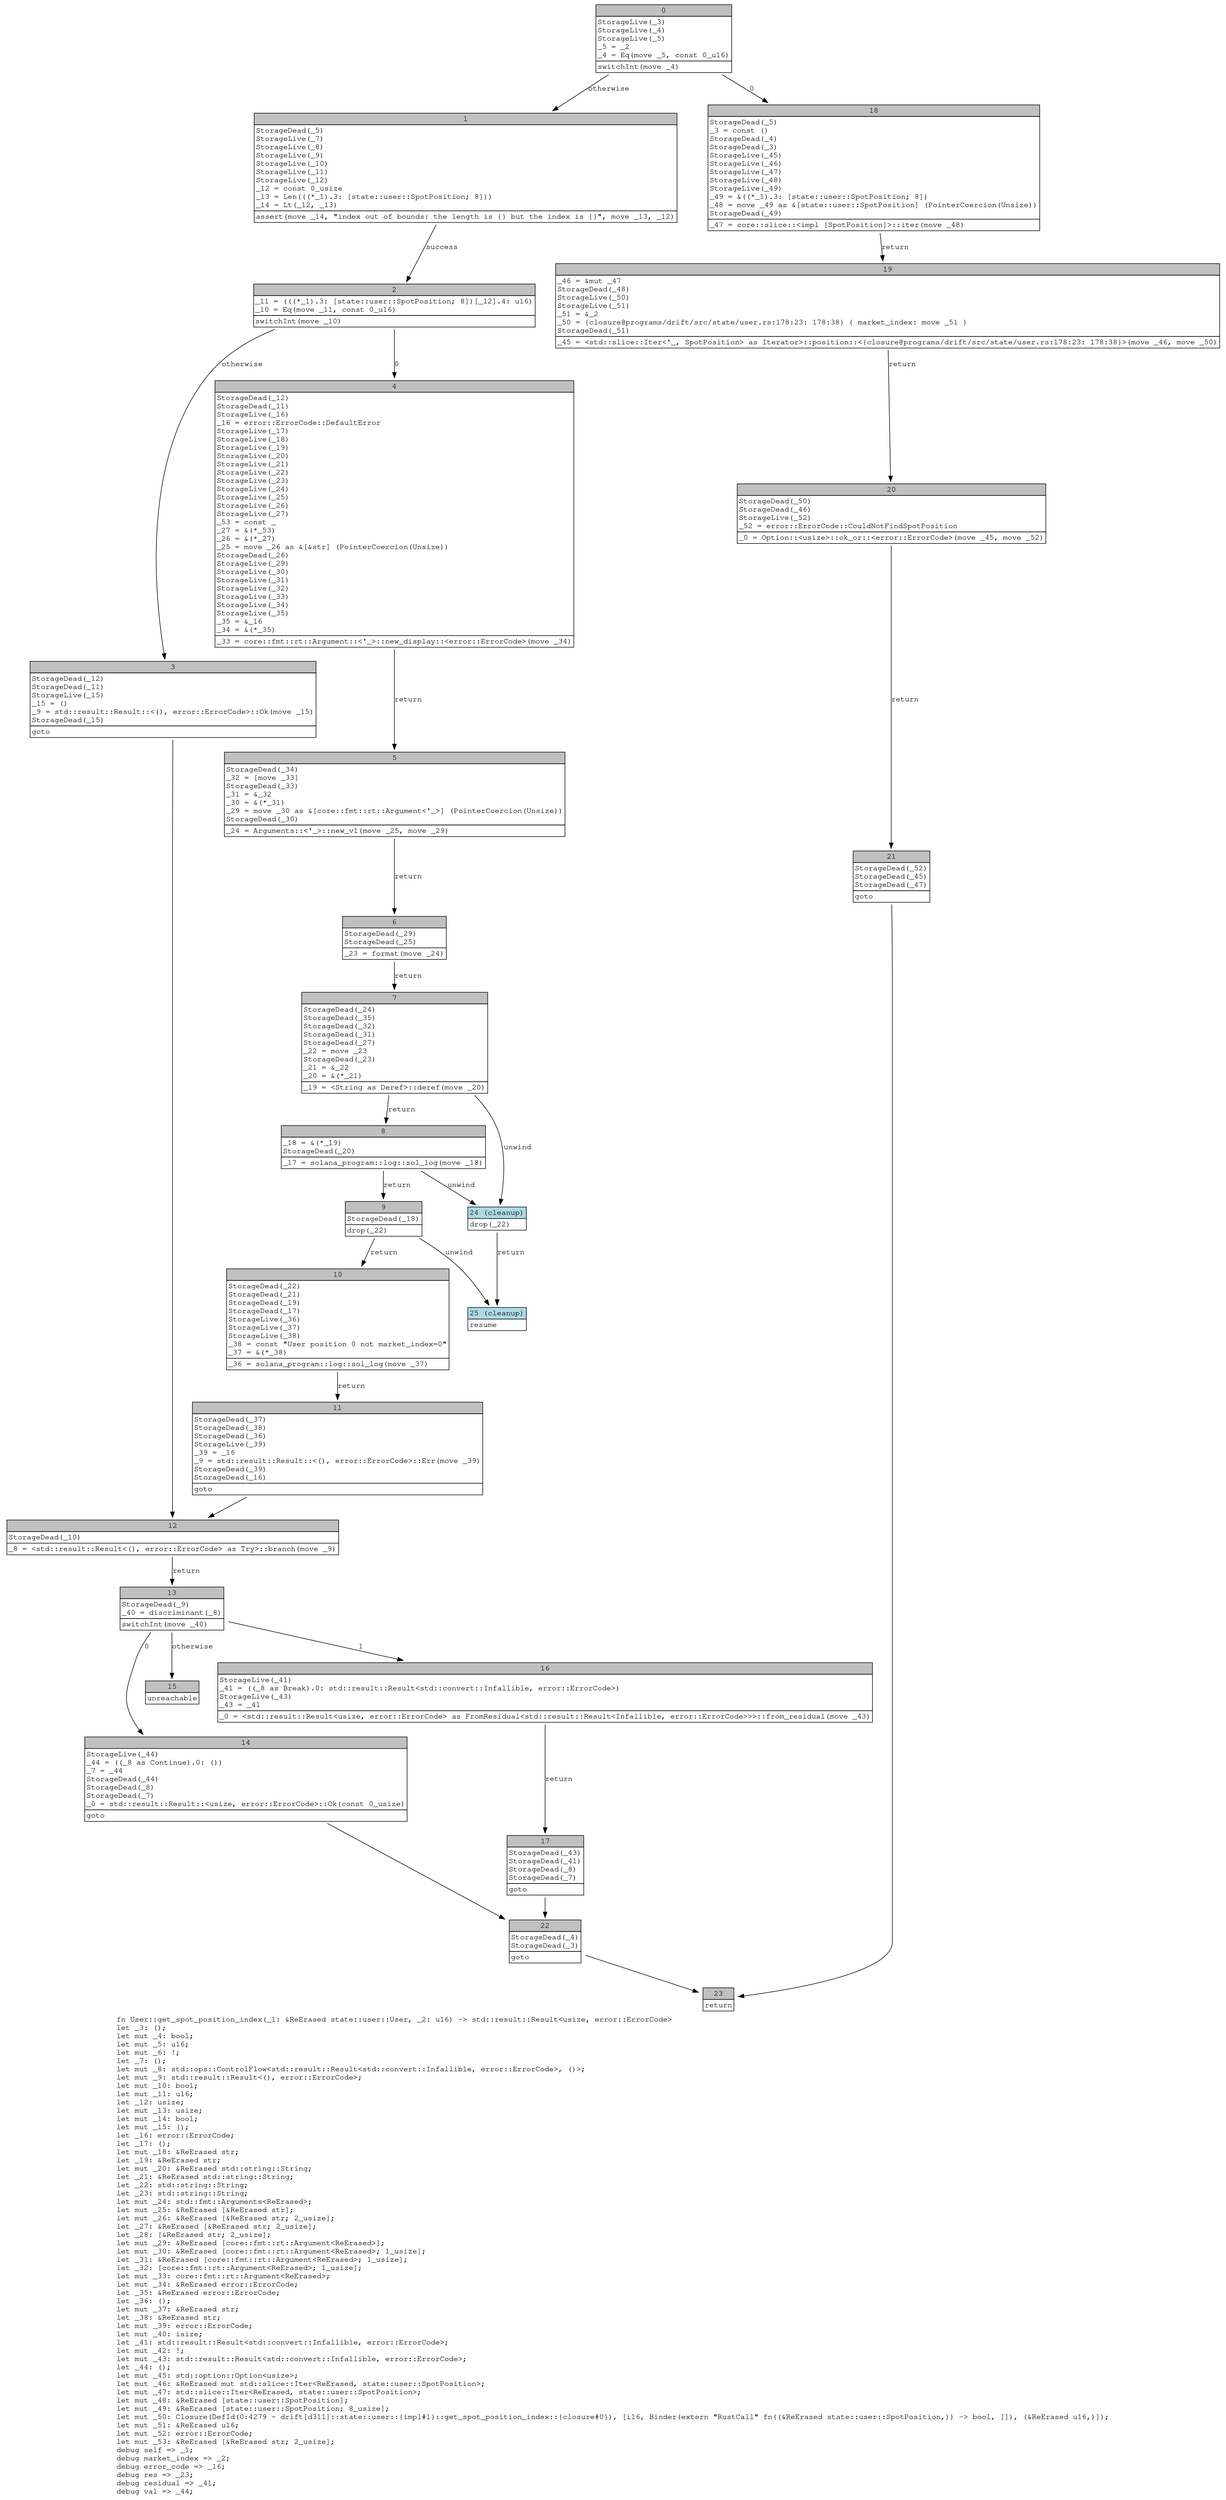 digraph Mir_0_4278 {
    graph [fontname="Courier, monospace"];
    node [fontname="Courier, monospace"];
    edge [fontname="Courier, monospace"];
    label=<fn User::get_spot_position_index(_1: &amp;ReErased state::user::User, _2: u16) -&gt; std::result::Result&lt;usize, error::ErrorCode&gt;<br align="left"/>let _3: ();<br align="left"/>let mut _4: bool;<br align="left"/>let mut _5: u16;<br align="left"/>let mut _6: !;<br align="left"/>let _7: ();<br align="left"/>let mut _8: std::ops::ControlFlow&lt;std::result::Result&lt;std::convert::Infallible, error::ErrorCode&gt;, ()&gt;;<br align="left"/>let mut _9: std::result::Result&lt;(), error::ErrorCode&gt;;<br align="left"/>let mut _10: bool;<br align="left"/>let mut _11: u16;<br align="left"/>let _12: usize;<br align="left"/>let mut _13: usize;<br align="left"/>let mut _14: bool;<br align="left"/>let mut _15: ();<br align="left"/>let _16: error::ErrorCode;<br align="left"/>let _17: ();<br align="left"/>let mut _18: &amp;ReErased str;<br align="left"/>let _19: &amp;ReErased str;<br align="left"/>let mut _20: &amp;ReErased std::string::String;<br align="left"/>let _21: &amp;ReErased std::string::String;<br align="left"/>let _22: std::string::String;<br align="left"/>let _23: std::string::String;<br align="left"/>let mut _24: std::fmt::Arguments&lt;ReErased&gt;;<br align="left"/>let mut _25: &amp;ReErased [&amp;ReErased str];<br align="left"/>let mut _26: &amp;ReErased [&amp;ReErased str; 2_usize];<br align="left"/>let _27: &amp;ReErased [&amp;ReErased str; 2_usize];<br align="left"/>let _28: [&amp;ReErased str; 2_usize];<br align="left"/>let mut _29: &amp;ReErased [core::fmt::rt::Argument&lt;ReErased&gt;];<br align="left"/>let mut _30: &amp;ReErased [core::fmt::rt::Argument&lt;ReErased&gt;; 1_usize];<br align="left"/>let _31: &amp;ReErased [core::fmt::rt::Argument&lt;ReErased&gt;; 1_usize];<br align="left"/>let _32: [core::fmt::rt::Argument&lt;ReErased&gt;; 1_usize];<br align="left"/>let mut _33: core::fmt::rt::Argument&lt;ReErased&gt;;<br align="left"/>let mut _34: &amp;ReErased error::ErrorCode;<br align="left"/>let _35: &amp;ReErased error::ErrorCode;<br align="left"/>let _36: ();<br align="left"/>let mut _37: &amp;ReErased str;<br align="left"/>let _38: &amp;ReErased str;<br align="left"/>let mut _39: error::ErrorCode;<br align="left"/>let mut _40: isize;<br align="left"/>let _41: std::result::Result&lt;std::convert::Infallible, error::ErrorCode&gt;;<br align="left"/>let mut _42: !;<br align="left"/>let mut _43: std::result::Result&lt;std::convert::Infallible, error::ErrorCode&gt;;<br align="left"/>let _44: ();<br align="left"/>let mut _45: std::option::Option&lt;usize&gt;;<br align="left"/>let mut _46: &amp;ReErased mut std::slice::Iter&lt;ReErased, state::user::SpotPosition&gt;;<br align="left"/>let mut _47: std::slice::Iter&lt;ReErased, state::user::SpotPosition&gt;;<br align="left"/>let mut _48: &amp;ReErased [state::user::SpotPosition];<br align="left"/>let mut _49: &amp;ReErased [state::user::SpotPosition; 8_usize];<br align="left"/>let mut _50: Closure(DefId(0:4279 ~ drift[d311]::state::user::{impl#1}::get_spot_position_index::{closure#0}), [i16, Binder(extern &quot;RustCall&quot; fn((&amp;ReErased state::user::SpotPosition,)) -&gt; bool, []), (&amp;ReErased u16,)]);<br align="left"/>let mut _51: &amp;ReErased u16;<br align="left"/>let mut _52: error::ErrorCode;<br align="left"/>let mut _53: &amp;ReErased [&amp;ReErased str; 2_usize];<br align="left"/>debug self =&gt; _1;<br align="left"/>debug market_index =&gt; _2;<br align="left"/>debug error_code =&gt; _16;<br align="left"/>debug res =&gt; _23;<br align="left"/>debug residual =&gt; _41;<br align="left"/>debug val =&gt; _44;<br align="left"/>>;
    bb0__0_4278 [shape="none", label=<<table border="0" cellborder="1" cellspacing="0"><tr><td bgcolor="gray" align="center" colspan="1">0</td></tr><tr><td align="left" balign="left">StorageLive(_3)<br/>StorageLive(_4)<br/>StorageLive(_5)<br/>_5 = _2<br/>_4 = Eq(move _5, const 0_u16)<br/></td></tr><tr><td align="left">switchInt(move _4)</td></tr></table>>];
    bb1__0_4278 [shape="none", label=<<table border="0" cellborder="1" cellspacing="0"><tr><td bgcolor="gray" align="center" colspan="1">1</td></tr><tr><td align="left" balign="left">StorageDead(_5)<br/>StorageLive(_7)<br/>StorageLive(_8)<br/>StorageLive(_9)<br/>StorageLive(_10)<br/>StorageLive(_11)<br/>StorageLive(_12)<br/>_12 = const 0_usize<br/>_13 = Len(((*_1).3: [state::user::SpotPosition; 8]))<br/>_14 = Lt(_12, _13)<br/></td></tr><tr><td align="left">assert(move _14, &quot;index out of bounds: the length is {} but the index is {}&quot;, move _13, _12)</td></tr></table>>];
    bb2__0_4278 [shape="none", label=<<table border="0" cellborder="1" cellspacing="0"><tr><td bgcolor="gray" align="center" colspan="1">2</td></tr><tr><td align="left" balign="left">_11 = (((*_1).3: [state::user::SpotPosition; 8])[_12].4: u16)<br/>_10 = Eq(move _11, const 0_u16)<br/></td></tr><tr><td align="left">switchInt(move _10)</td></tr></table>>];
    bb3__0_4278 [shape="none", label=<<table border="0" cellborder="1" cellspacing="0"><tr><td bgcolor="gray" align="center" colspan="1">3</td></tr><tr><td align="left" balign="left">StorageDead(_12)<br/>StorageDead(_11)<br/>StorageLive(_15)<br/>_15 = ()<br/>_9 = std::result::Result::&lt;(), error::ErrorCode&gt;::Ok(move _15)<br/>StorageDead(_15)<br/></td></tr><tr><td align="left">goto</td></tr></table>>];
    bb4__0_4278 [shape="none", label=<<table border="0" cellborder="1" cellspacing="0"><tr><td bgcolor="gray" align="center" colspan="1">4</td></tr><tr><td align="left" balign="left">StorageDead(_12)<br/>StorageDead(_11)<br/>StorageLive(_16)<br/>_16 = error::ErrorCode::DefaultError<br/>StorageLive(_17)<br/>StorageLive(_18)<br/>StorageLive(_19)<br/>StorageLive(_20)<br/>StorageLive(_21)<br/>StorageLive(_22)<br/>StorageLive(_23)<br/>StorageLive(_24)<br/>StorageLive(_25)<br/>StorageLive(_26)<br/>StorageLive(_27)<br/>_53 = const _<br/>_27 = &amp;(*_53)<br/>_26 = &amp;(*_27)<br/>_25 = move _26 as &amp;[&amp;str] (PointerCoercion(Unsize))<br/>StorageDead(_26)<br/>StorageLive(_29)<br/>StorageLive(_30)<br/>StorageLive(_31)<br/>StorageLive(_32)<br/>StorageLive(_33)<br/>StorageLive(_34)<br/>StorageLive(_35)<br/>_35 = &amp;_16<br/>_34 = &amp;(*_35)<br/></td></tr><tr><td align="left">_33 = core::fmt::rt::Argument::&lt;'_&gt;::new_display::&lt;error::ErrorCode&gt;(move _34)</td></tr></table>>];
    bb5__0_4278 [shape="none", label=<<table border="0" cellborder="1" cellspacing="0"><tr><td bgcolor="gray" align="center" colspan="1">5</td></tr><tr><td align="left" balign="left">StorageDead(_34)<br/>_32 = [move _33]<br/>StorageDead(_33)<br/>_31 = &amp;_32<br/>_30 = &amp;(*_31)<br/>_29 = move _30 as &amp;[core::fmt::rt::Argument&lt;'_&gt;] (PointerCoercion(Unsize))<br/>StorageDead(_30)<br/></td></tr><tr><td align="left">_24 = Arguments::&lt;'_&gt;::new_v1(move _25, move _29)</td></tr></table>>];
    bb6__0_4278 [shape="none", label=<<table border="0" cellborder="1" cellspacing="0"><tr><td bgcolor="gray" align="center" colspan="1">6</td></tr><tr><td align="left" balign="left">StorageDead(_29)<br/>StorageDead(_25)<br/></td></tr><tr><td align="left">_23 = format(move _24)</td></tr></table>>];
    bb7__0_4278 [shape="none", label=<<table border="0" cellborder="1" cellspacing="0"><tr><td bgcolor="gray" align="center" colspan="1">7</td></tr><tr><td align="left" balign="left">StorageDead(_24)<br/>StorageDead(_35)<br/>StorageDead(_32)<br/>StorageDead(_31)<br/>StorageDead(_27)<br/>_22 = move _23<br/>StorageDead(_23)<br/>_21 = &amp;_22<br/>_20 = &amp;(*_21)<br/></td></tr><tr><td align="left">_19 = &lt;String as Deref&gt;::deref(move _20)</td></tr></table>>];
    bb8__0_4278 [shape="none", label=<<table border="0" cellborder="1" cellspacing="0"><tr><td bgcolor="gray" align="center" colspan="1">8</td></tr><tr><td align="left" balign="left">_18 = &amp;(*_19)<br/>StorageDead(_20)<br/></td></tr><tr><td align="left">_17 = solana_program::log::sol_log(move _18)</td></tr></table>>];
    bb9__0_4278 [shape="none", label=<<table border="0" cellborder="1" cellspacing="0"><tr><td bgcolor="gray" align="center" colspan="1">9</td></tr><tr><td align="left" balign="left">StorageDead(_18)<br/></td></tr><tr><td align="left">drop(_22)</td></tr></table>>];
    bb10__0_4278 [shape="none", label=<<table border="0" cellborder="1" cellspacing="0"><tr><td bgcolor="gray" align="center" colspan="1">10</td></tr><tr><td align="left" balign="left">StorageDead(_22)<br/>StorageDead(_21)<br/>StorageDead(_19)<br/>StorageDead(_17)<br/>StorageLive(_36)<br/>StorageLive(_37)<br/>StorageLive(_38)<br/>_38 = const &quot;User position 0 not market_index=0&quot;<br/>_37 = &amp;(*_38)<br/></td></tr><tr><td align="left">_36 = solana_program::log::sol_log(move _37)</td></tr></table>>];
    bb11__0_4278 [shape="none", label=<<table border="0" cellborder="1" cellspacing="0"><tr><td bgcolor="gray" align="center" colspan="1">11</td></tr><tr><td align="left" balign="left">StorageDead(_37)<br/>StorageDead(_38)<br/>StorageDead(_36)<br/>StorageLive(_39)<br/>_39 = _16<br/>_9 = std::result::Result::&lt;(), error::ErrorCode&gt;::Err(move _39)<br/>StorageDead(_39)<br/>StorageDead(_16)<br/></td></tr><tr><td align="left">goto</td></tr></table>>];
    bb12__0_4278 [shape="none", label=<<table border="0" cellborder="1" cellspacing="0"><tr><td bgcolor="gray" align="center" colspan="1">12</td></tr><tr><td align="left" balign="left">StorageDead(_10)<br/></td></tr><tr><td align="left">_8 = &lt;std::result::Result&lt;(), error::ErrorCode&gt; as Try&gt;::branch(move _9)</td></tr></table>>];
    bb13__0_4278 [shape="none", label=<<table border="0" cellborder="1" cellspacing="0"><tr><td bgcolor="gray" align="center" colspan="1">13</td></tr><tr><td align="left" balign="left">StorageDead(_9)<br/>_40 = discriminant(_8)<br/></td></tr><tr><td align="left">switchInt(move _40)</td></tr></table>>];
    bb14__0_4278 [shape="none", label=<<table border="0" cellborder="1" cellspacing="0"><tr><td bgcolor="gray" align="center" colspan="1">14</td></tr><tr><td align="left" balign="left">StorageLive(_44)<br/>_44 = ((_8 as Continue).0: ())<br/>_7 = _44<br/>StorageDead(_44)<br/>StorageDead(_8)<br/>StorageDead(_7)<br/>_0 = std::result::Result::&lt;usize, error::ErrorCode&gt;::Ok(const 0_usize)<br/></td></tr><tr><td align="left">goto</td></tr></table>>];
    bb15__0_4278 [shape="none", label=<<table border="0" cellborder="1" cellspacing="0"><tr><td bgcolor="gray" align="center" colspan="1">15</td></tr><tr><td align="left">unreachable</td></tr></table>>];
    bb16__0_4278 [shape="none", label=<<table border="0" cellborder="1" cellspacing="0"><tr><td bgcolor="gray" align="center" colspan="1">16</td></tr><tr><td align="left" balign="left">StorageLive(_41)<br/>_41 = ((_8 as Break).0: std::result::Result&lt;std::convert::Infallible, error::ErrorCode&gt;)<br/>StorageLive(_43)<br/>_43 = _41<br/></td></tr><tr><td align="left">_0 = &lt;std::result::Result&lt;usize, error::ErrorCode&gt; as FromResidual&lt;std::result::Result&lt;Infallible, error::ErrorCode&gt;&gt;&gt;::from_residual(move _43)</td></tr></table>>];
    bb17__0_4278 [shape="none", label=<<table border="0" cellborder="1" cellspacing="0"><tr><td bgcolor="gray" align="center" colspan="1">17</td></tr><tr><td align="left" balign="left">StorageDead(_43)<br/>StorageDead(_41)<br/>StorageDead(_8)<br/>StorageDead(_7)<br/></td></tr><tr><td align="left">goto</td></tr></table>>];
    bb18__0_4278 [shape="none", label=<<table border="0" cellborder="1" cellspacing="0"><tr><td bgcolor="gray" align="center" colspan="1">18</td></tr><tr><td align="left" balign="left">StorageDead(_5)<br/>_3 = const ()<br/>StorageDead(_4)<br/>StorageDead(_3)<br/>StorageLive(_45)<br/>StorageLive(_46)<br/>StorageLive(_47)<br/>StorageLive(_48)<br/>StorageLive(_49)<br/>_49 = &amp;((*_1).3: [state::user::SpotPosition; 8])<br/>_48 = move _49 as &amp;[state::user::SpotPosition] (PointerCoercion(Unsize))<br/>StorageDead(_49)<br/></td></tr><tr><td align="left">_47 = core::slice::&lt;impl [SpotPosition]&gt;::iter(move _48)</td></tr></table>>];
    bb19__0_4278 [shape="none", label=<<table border="0" cellborder="1" cellspacing="0"><tr><td bgcolor="gray" align="center" colspan="1">19</td></tr><tr><td align="left" balign="left">_46 = &amp;mut _47<br/>StorageDead(_48)<br/>StorageLive(_50)<br/>StorageLive(_51)<br/>_51 = &amp;_2<br/>_50 = {closure@programs/drift/src/state/user.rs:178:23: 178:38} { market_index: move _51 }<br/>StorageDead(_51)<br/></td></tr><tr><td align="left">_45 = &lt;std::slice::Iter&lt;'_, SpotPosition&gt; as Iterator&gt;::position::&lt;{closure@programs/drift/src/state/user.rs:178:23: 178:38}&gt;(move _46, move _50)</td></tr></table>>];
    bb20__0_4278 [shape="none", label=<<table border="0" cellborder="1" cellspacing="0"><tr><td bgcolor="gray" align="center" colspan="1">20</td></tr><tr><td align="left" balign="left">StorageDead(_50)<br/>StorageDead(_46)<br/>StorageLive(_52)<br/>_52 = error::ErrorCode::CouldNotFindSpotPosition<br/></td></tr><tr><td align="left">_0 = Option::&lt;usize&gt;::ok_or::&lt;error::ErrorCode&gt;(move _45, move _52)</td></tr></table>>];
    bb21__0_4278 [shape="none", label=<<table border="0" cellborder="1" cellspacing="0"><tr><td bgcolor="gray" align="center" colspan="1">21</td></tr><tr><td align="left" balign="left">StorageDead(_52)<br/>StorageDead(_45)<br/>StorageDead(_47)<br/></td></tr><tr><td align="left">goto</td></tr></table>>];
    bb22__0_4278 [shape="none", label=<<table border="0" cellborder="1" cellspacing="0"><tr><td bgcolor="gray" align="center" colspan="1">22</td></tr><tr><td align="left" balign="left">StorageDead(_4)<br/>StorageDead(_3)<br/></td></tr><tr><td align="left">goto</td></tr></table>>];
    bb23__0_4278 [shape="none", label=<<table border="0" cellborder="1" cellspacing="0"><tr><td bgcolor="gray" align="center" colspan="1">23</td></tr><tr><td align="left">return</td></tr></table>>];
    bb24__0_4278 [shape="none", label=<<table border="0" cellborder="1" cellspacing="0"><tr><td bgcolor="lightblue" align="center" colspan="1">24 (cleanup)</td></tr><tr><td align="left">drop(_22)</td></tr></table>>];
    bb25__0_4278 [shape="none", label=<<table border="0" cellborder="1" cellspacing="0"><tr><td bgcolor="lightblue" align="center" colspan="1">25 (cleanup)</td></tr><tr><td align="left">resume</td></tr></table>>];
    bb0__0_4278 -> bb18__0_4278 [label="0"];
    bb0__0_4278 -> bb1__0_4278 [label="otherwise"];
    bb1__0_4278 -> bb2__0_4278 [label="success"];
    bb2__0_4278 -> bb4__0_4278 [label="0"];
    bb2__0_4278 -> bb3__0_4278 [label="otherwise"];
    bb3__0_4278 -> bb12__0_4278 [label=""];
    bb4__0_4278 -> bb5__0_4278 [label="return"];
    bb5__0_4278 -> bb6__0_4278 [label="return"];
    bb6__0_4278 -> bb7__0_4278 [label="return"];
    bb7__0_4278 -> bb8__0_4278 [label="return"];
    bb7__0_4278 -> bb24__0_4278 [label="unwind"];
    bb8__0_4278 -> bb9__0_4278 [label="return"];
    bb8__0_4278 -> bb24__0_4278 [label="unwind"];
    bb9__0_4278 -> bb10__0_4278 [label="return"];
    bb9__0_4278 -> bb25__0_4278 [label="unwind"];
    bb10__0_4278 -> bb11__0_4278 [label="return"];
    bb11__0_4278 -> bb12__0_4278 [label=""];
    bb12__0_4278 -> bb13__0_4278 [label="return"];
    bb13__0_4278 -> bb14__0_4278 [label="0"];
    bb13__0_4278 -> bb16__0_4278 [label="1"];
    bb13__0_4278 -> bb15__0_4278 [label="otherwise"];
    bb14__0_4278 -> bb22__0_4278 [label=""];
    bb16__0_4278 -> bb17__0_4278 [label="return"];
    bb17__0_4278 -> bb22__0_4278 [label=""];
    bb18__0_4278 -> bb19__0_4278 [label="return"];
    bb19__0_4278 -> bb20__0_4278 [label="return"];
    bb20__0_4278 -> bb21__0_4278 [label="return"];
    bb21__0_4278 -> bb23__0_4278 [label=""];
    bb22__0_4278 -> bb23__0_4278 [label=""];
    bb24__0_4278 -> bb25__0_4278 [label="return"];
}
